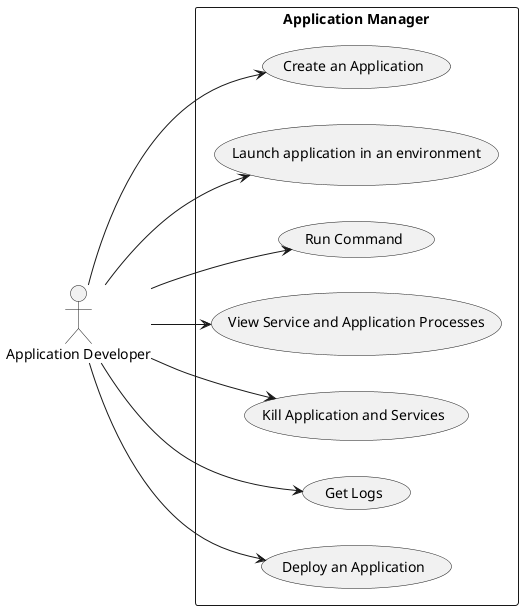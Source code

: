 @startuml

left to right direction

:Application Developer: as Dev

rectangle "Application Manager" {
    (Create an Application) as CA
    (Launch application in an environment) as LAE
    (Run Command) as RC
    (View Service and Application Processes) as VSAP
    (Kill Application and Services) as KAS
    (Get Logs) as GL
    (Deploy an Application) as DA
}

Dev --> CA
Dev --> LAE
Dev --> RC
Dev --> VSAP
Dev --> KAS
Dev --> GL
Dev --> DA

@enduml
